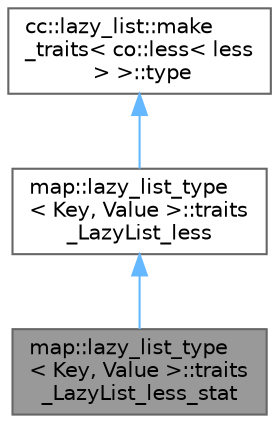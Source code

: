 digraph "map::lazy_list_type&lt; Key, Value &gt;::traits_LazyList_less_stat"
{
 // LATEX_PDF_SIZE
  bgcolor="transparent";
  edge [fontname=Helvetica,fontsize=10,labelfontname=Helvetica,labelfontsize=10];
  node [fontname=Helvetica,fontsize=10,shape=box,height=0.2,width=0.4];
  Node1 [id="Node000001",label="map::lazy_list_type\l\< Key, Value \>::traits\l_LazyList_less_stat",height=0.2,width=0.4,color="gray40", fillcolor="grey60", style="filled", fontcolor="black",tooltip=" "];
  Node2 -> Node1 [id="edge3_Node000001_Node000002",dir="back",color="steelblue1",style="solid",tooltip=" "];
  Node2 [id="Node000002",label="map::lazy_list_type\l\< Key, Value \>::traits\l_LazyList_less",height=0.2,width=0.4,color="gray40", fillcolor="white", style="filled",URL="$structmap_1_1lazy__list__type_1_1traits___lazy_list__less.html",tooltip=" "];
  Node3 -> Node2 [id="edge4_Node000002_Node000003",dir="back",color="steelblue1",style="solid",tooltip=" "];
  Node3 [id="Node000003",label="cc::lazy_list::make\l_traits\< co::less\< less\l \> \>::type",height=0.2,width=0.4,color="gray40", fillcolor="white", style="filled",tooltip=" "];
}
